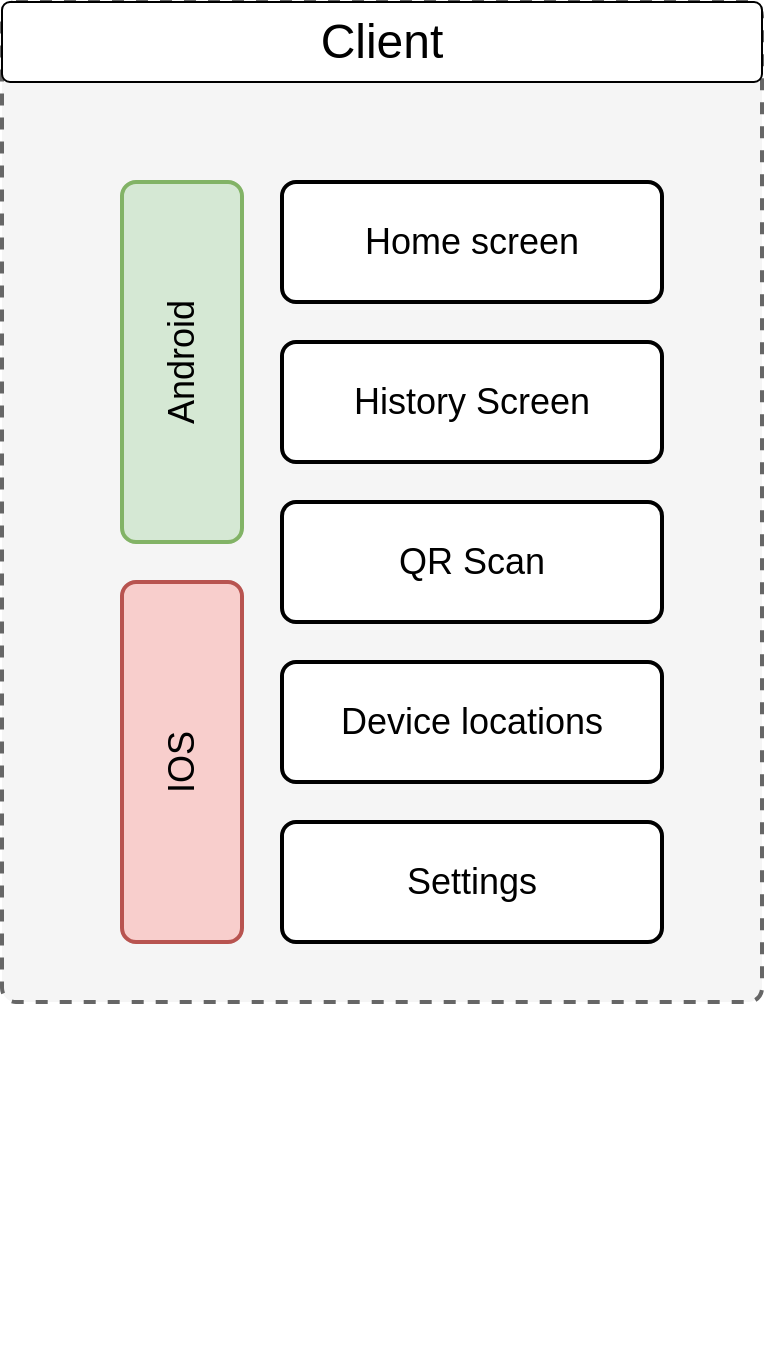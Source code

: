 <mxfile version="22.1.5" type="github">
  <diagram name="Page-1" id="oFJe3X5_jZIk173XnoUh">
    <mxGraphModel dx="1247" dy="622" grid="1" gridSize="10" guides="1" tooltips="1" connect="1" arrows="1" fold="1" page="1" pageScale="1" pageWidth="850" pageHeight="1100" math="0" shadow="0">
      <root>
        <mxCell id="0" />
        <mxCell id="1" parent="0" />
        <mxCell id="hf6caV0pKVGMdMq7DxwL-6" value="" style="rounded=1;whiteSpace=wrap;html=1;absoluteArcSize=1;arcSize=14;strokeWidth=2;strokeColor=#666666;fillColor=#f5f5f5;fillStyle=solid;dashed=1;fontColor=#333333;" vertex="1" parent="1">
          <mxGeometry x="70" y="100" width="380" height="500" as="geometry" />
        </mxCell>
        <mxCell id="hf6caV0pKVGMdMq7DxwL-8" value="" style="group" vertex="1" connectable="0" parent="1">
          <mxGeometry x="210" y="190" width="230" height="590" as="geometry" />
        </mxCell>
        <mxCell id="hf6caV0pKVGMdMq7DxwL-1" value="&lt;font style=&quot;font-size: 18px;&quot;&gt;Home screen&lt;/font&gt;" style="rounded=1;whiteSpace=wrap;html=1;absoluteArcSize=1;arcSize=14;strokeWidth=2;" vertex="1" parent="hf6caV0pKVGMdMq7DxwL-8">
          <mxGeometry width="190" height="60" as="geometry" />
        </mxCell>
        <mxCell id="hf6caV0pKVGMdMq7DxwL-2" value="&lt;font style=&quot;font-size: 18px;&quot;&gt;History Screen&lt;/font&gt;" style="rounded=1;whiteSpace=wrap;html=1;absoluteArcSize=1;arcSize=14;strokeWidth=2;" vertex="1" parent="hf6caV0pKVGMdMq7DxwL-8">
          <mxGeometry y="80" width="190" height="60" as="geometry" />
        </mxCell>
        <mxCell id="hf6caV0pKVGMdMq7DxwL-3" value="&lt;font style=&quot;font-size: 18px;&quot;&gt;QR Scan&lt;/font&gt;" style="rounded=1;whiteSpace=wrap;html=1;absoluteArcSize=1;arcSize=14;strokeWidth=2;" vertex="1" parent="hf6caV0pKVGMdMq7DxwL-8">
          <mxGeometry y="160" width="190" height="60" as="geometry" />
        </mxCell>
        <mxCell id="hf6caV0pKVGMdMq7DxwL-4" value="&lt;font style=&quot;font-size: 18px;&quot;&gt;Device locations&lt;/font&gt;" style="rounded=1;whiteSpace=wrap;html=1;absoluteArcSize=1;arcSize=14;strokeWidth=2;" vertex="1" parent="hf6caV0pKVGMdMq7DxwL-8">
          <mxGeometry y="240" width="190" height="60" as="geometry" />
        </mxCell>
        <mxCell id="hf6caV0pKVGMdMq7DxwL-5" value="&lt;font style=&quot;font-size: 18px;&quot;&gt;Settings&lt;/font&gt;" style="rounded=1;whiteSpace=wrap;html=1;absoluteArcSize=1;arcSize=14;strokeWidth=2;" vertex="1" parent="hf6caV0pKVGMdMq7DxwL-8">
          <mxGeometry y="320" width="190" height="60" as="geometry" />
        </mxCell>
        <mxCell id="hf6caV0pKVGMdMq7DxwL-7" value="&lt;font style=&quot;font-size: 24px;&quot;&gt;Client&lt;/font&gt;" style="rounded=1;arcSize=10;whiteSpace=wrap;html=1;align=center;" vertex="1" parent="1">
          <mxGeometry x="70" y="100" width="380" height="40" as="geometry" />
        </mxCell>
        <mxCell id="hf6caV0pKVGMdMq7DxwL-9" value="&lt;font style=&quot;font-size: 18px;&quot;&gt;Android&lt;/font&gt;" style="rounded=1;whiteSpace=wrap;html=1;absoluteArcSize=1;arcSize=14;strokeWidth=2;rotation=-90;fillColor=#d5e8d4;strokeColor=#82b366;" vertex="1" parent="1">
          <mxGeometry x="70" y="250" width="180" height="60" as="geometry" />
        </mxCell>
        <mxCell id="hf6caV0pKVGMdMq7DxwL-10" value="&lt;font style=&quot;font-size: 18px;&quot;&gt;IOS&lt;br&gt;&lt;/font&gt;" style="rounded=1;whiteSpace=wrap;html=1;absoluteArcSize=1;arcSize=14;strokeWidth=2;rotation=-90;fillColor=#f8cecc;strokeColor=#b85450;" vertex="1" parent="1">
          <mxGeometry x="70" y="450" width="180" height="60" as="geometry" />
        </mxCell>
      </root>
    </mxGraphModel>
  </diagram>
</mxfile>
